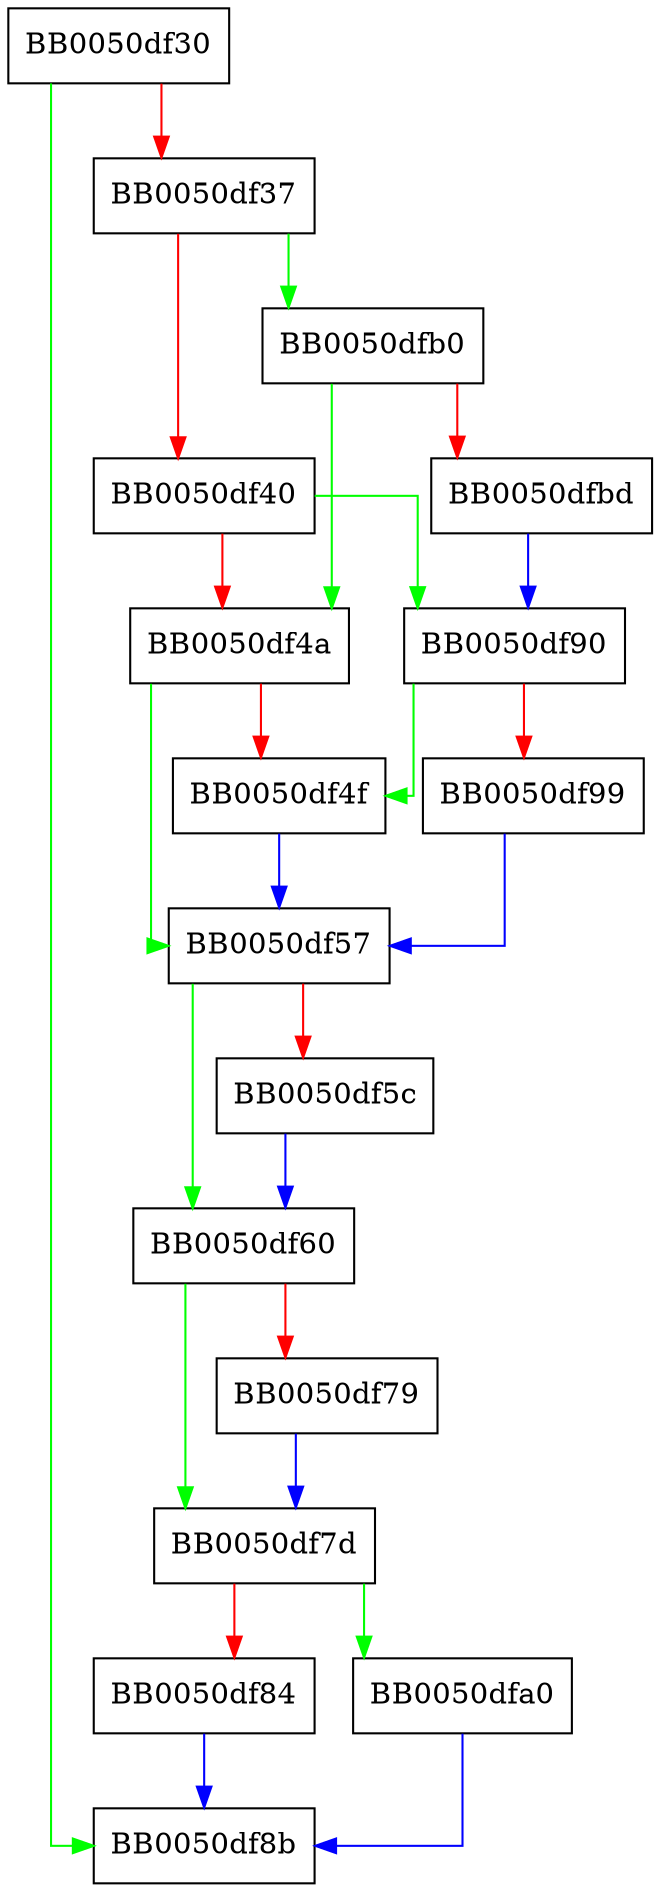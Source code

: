 digraph ossl_quic_cfq_mark_tx {
  node [shape="box"];
  graph [splines=ortho];
  BB0050df30 -> BB0050df8b [color="green"];
  BB0050df30 -> BB0050df37 [color="red"];
  BB0050df37 -> BB0050dfb0 [color="green"];
  BB0050df37 -> BB0050df40 [color="red"];
  BB0050df40 -> BB0050df90 [color="green"];
  BB0050df40 -> BB0050df4a [color="red"];
  BB0050df4a -> BB0050df57 [color="green"];
  BB0050df4a -> BB0050df4f [color="red"];
  BB0050df4f -> BB0050df57 [color="blue"];
  BB0050df57 -> BB0050df60 [color="green"];
  BB0050df57 -> BB0050df5c [color="red"];
  BB0050df5c -> BB0050df60 [color="blue"];
  BB0050df60 -> BB0050df7d [color="green"];
  BB0050df60 -> BB0050df79 [color="red"];
  BB0050df79 -> BB0050df7d [color="blue"];
  BB0050df7d -> BB0050dfa0 [color="green"];
  BB0050df7d -> BB0050df84 [color="red"];
  BB0050df84 -> BB0050df8b [color="blue"];
  BB0050df90 -> BB0050df4f [color="green"];
  BB0050df90 -> BB0050df99 [color="red"];
  BB0050df99 -> BB0050df57 [color="blue"];
  BB0050dfa0 -> BB0050df8b [color="blue"];
  BB0050dfb0 -> BB0050df4a [color="green"];
  BB0050dfb0 -> BB0050dfbd [color="red"];
  BB0050dfbd -> BB0050df90 [color="blue"];
}